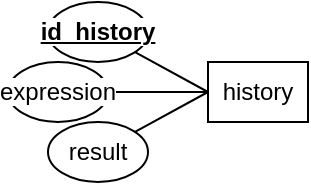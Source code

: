 <mxfile version="24.7.2" type="device" pages="2">
  <diagram name="Page-1" id="yHPa205DMs6_MpyRVbWB">
    <mxGraphModel dx="503" dy="243" grid="1" gridSize="10" guides="1" tooltips="1" connect="1" arrows="1" fold="1" page="1" pageScale="1" pageWidth="827" pageHeight="1169" math="0" shadow="0">
      <root>
        <mxCell id="0" />
        <mxCell id="1" parent="0" />
        <mxCell id="BSfD8SeoDm34JQXMErqp-1" value="history" style="rounded=0;whiteSpace=wrap;html=1;" vertex="1" parent="1">
          <mxGeometry x="180" y="85" width="50" height="30" as="geometry" />
        </mxCell>
        <mxCell id="BSfD8SeoDm34JQXMErqp-8" style="rounded=0;orthogonalLoop=1;jettySize=auto;html=1;entryX=0;entryY=0.5;entryDx=0;entryDy=0;endArrow=none;endFill=0;" edge="1" parent="1" source="BSfD8SeoDm34JQXMErqp-2" target="BSfD8SeoDm34JQXMErqp-1">
          <mxGeometry relative="1" as="geometry" />
        </mxCell>
        <mxCell id="BSfD8SeoDm34JQXMErqp-2" value="&lt;b&gt;&lt;u style=&quot;background-color: rgb(255, 255, 255);&quot;&gt;id_history&lt;/u&gt;&lt;/b&gt;" style="ellipse;whiteSpace=wrap;html=1;" vertex="1" parent="1">
          <mxGeometry x="100" y="55" width="50" height="30" as="geometry" />
        </mxCell>
        <mxCell id="BSfD8SeoDm34JQXMErqp-9" style="rounded=0;orthogonalLoop=1;jettySize=auto;html=1;entryX=0;entryY=0.5;entryDx=0;entryDy=0;endArrow=none;endFill=0;" edge="1" parent="1" source="BSfD8SeoDm34JQXMErqp-6" target="BSfD8SeoDm34JQXMErqp-1">
          <mxGeometry relative="1" as="geometry" />
        </mxCell>
        <mxCell id="BSfD8SeoDm34JQXMErqp-6" value="&lt;span style=&quot;background-color: rgb(255, 255, 255);&quot;&gt;expression&lt;/span&gt;" style="ellipse;whiteSpace=wrap;html=1;" vertex="1" parent="1">
          <mxGeometry x="80" y="85" width="50" height="30" as="geometry" />
        </mxCell>
        <mxCell id="BSfD8SeoDm34JQXMErqp-12" style="edgeStyle=none;rounded=0;orthogonalLoop=1;jettySize=auto;html=1;entryX=0;entryY=0.5;entryDx=0;entryDy=0;endArrow=none;endFill=0;" edge="1" parent="1" source="BSfD8SeoDm34JQXMErqp-7" target="BSfD8SeoDm34JQXMErqp-1">
          <mxGeometry relative="1" as="geometry" />
        </mxCell>
        <mxCell id="BSfD8SeoDm34JQXMErqp-7" value="result" style="ellipse;whiteSpace=wrap;html=1;" vertex="1" parent="1">
          <mxGeometry x="100" y="115" width="50" height="30" as="geometry" />
        </mxCell>
      </root>
    </mxGraphModel>
  </diagram>
  <diagram id="_QxV7dOCyT0O7UKbh4yd" name="Page-2">
    <mxGraphModel dx="880" dy="426" grid="1" gridSize="10" guides="1" tooltips="1" connect="1" arrows="1" fold="1" page="1" pageScale="1" pageWidth="827" pageHeight="1169" math="0" shadow="0">
      <root>
        <mxCell id="0" />
        <mxCell id="1" parent="0" />
        <mxCell id="3nAl4tsP3VFSEVNbua6F-10" style="edgeStyle=none;rounded=0;orthogonalLoop=1;jettySize=auto;html=1;entryX=0;entryY=0.5;entryDx=0;entryDy=0;" edge="1" parent="1" source="3nAl4tsP3VFSEVNbua6F-1" target="3nAl4tsP3VFSEVNbua6F-2">
          <mxGeometry relative="1" as="geometry" />
        </mxCell>
        <mxCell id="3nAl4tsP3VFSEVNbua6F-1" value="User" style="shape=umlActor;verticalLabelPosition=bottom;verticalAlign=top;html=1;outlineConnect=0;" vertex="1" parent="1">
          <mxGeometry x="120" y="160" width="30" height="60" as="geometry" />
        </mxCell>
        <mxCell id="3nAl4tsP3VFSEVNbua6F-6" style="edgeStyle=none;rounded=0;orthogonalLoop=1;jettySize=auto;html=1;exitX=1;exitY=0.5;exitDx=0;exitDy=0;entryX=0;entryY=0.5;entryDx=0;entryDy=0;" edge="1" parent="1" source="3nAl4tsP3VFSEVNbua6F-2" target="3nAl4tsP3VFSEVNbua6F-4">
          <mxGeometry relative="1" as="geometry" />
        </mxCell>
        <mxCell id="3nAl4tsP3VFSEVNbua6F-7" style="edgeStyle=none;rounded=0;orthogonalLoop=1;jettySize=auto;html=1;exitX=1;exitY=0.5;exitDx=0;exitDy=0;entryX=0;entryY=0.5;entryDx=0;entryDy=0;" edge="1" parent="1" source="3nAl4tsP3VFSEVNbua6F-2" target="3nAl4tsP3VFSEVNbua6F-3">
          <mxGeometry relative="1" as="geometry" />
        </mxCell>
        <mxCell id="3nAl4tsP3VFSEVNbua6F-8" style="edgeStyle=none;rounded=0;orthogonalLoop=1;jettySize=auto;html=1;exitX=1;exitY=0.5;exitDx=0;exitDy=0;entryX=0;entryY=0.5;entryDx=0;entryDy=0;" edge="1" parent="1" source="3nAl4tsP3VFSEVNbua6F-2" target="3nAl4tsP3VFSEVNbua6F-5">
          <mxGeometry relative="1" as="geometry" />
        </mxCell>
        <mxCell id="3nAl4tsP3VFSEVNbua6F-2" value="Kalkulator" style="ellipse;whiteSpace=wrap;html=1;" vertex="1" parent="1">
          <mxGeometry x="200" y="170" width="80" height="40" as="geometry" />
        </mxCell>
        <mxCell id="3nAl4tsP3VFSEVNbua6F-3" value="Tambah riwayat" style="ellipse;whiteSpace=wrap;html=1;" vertex="1" parent="1">
          <mxGeometry x="340" y="170" width="80" height="40" as="geometry" />
        </mxCell>
        <mxCell id="3nAl4tsP3VFSEVNbua6F-4" value="Tampilkan riwayat" style="ellipse;whiteSpace=wrap;html=1;" vertex="1" parent="1">
          <mxGeometry x="340" y="120" width="80" height="40" as="geometry" />
        </mxCell>
        <mxCell id="3nAl4tsP3VFSEVNbua6F-5" value="Hapus&lt;div&gt;riwayat&lt;/div&gt;" style="ellipse;whiteSpace=wrap;html=1;" vertex="1" parent="1">
          <mxGeometry x="340" y="220" width="80" height="40" as="geometry" />
        </mxCell>
      </root>
    </mxGraphModel>
  </diagram>
</mxfile>

